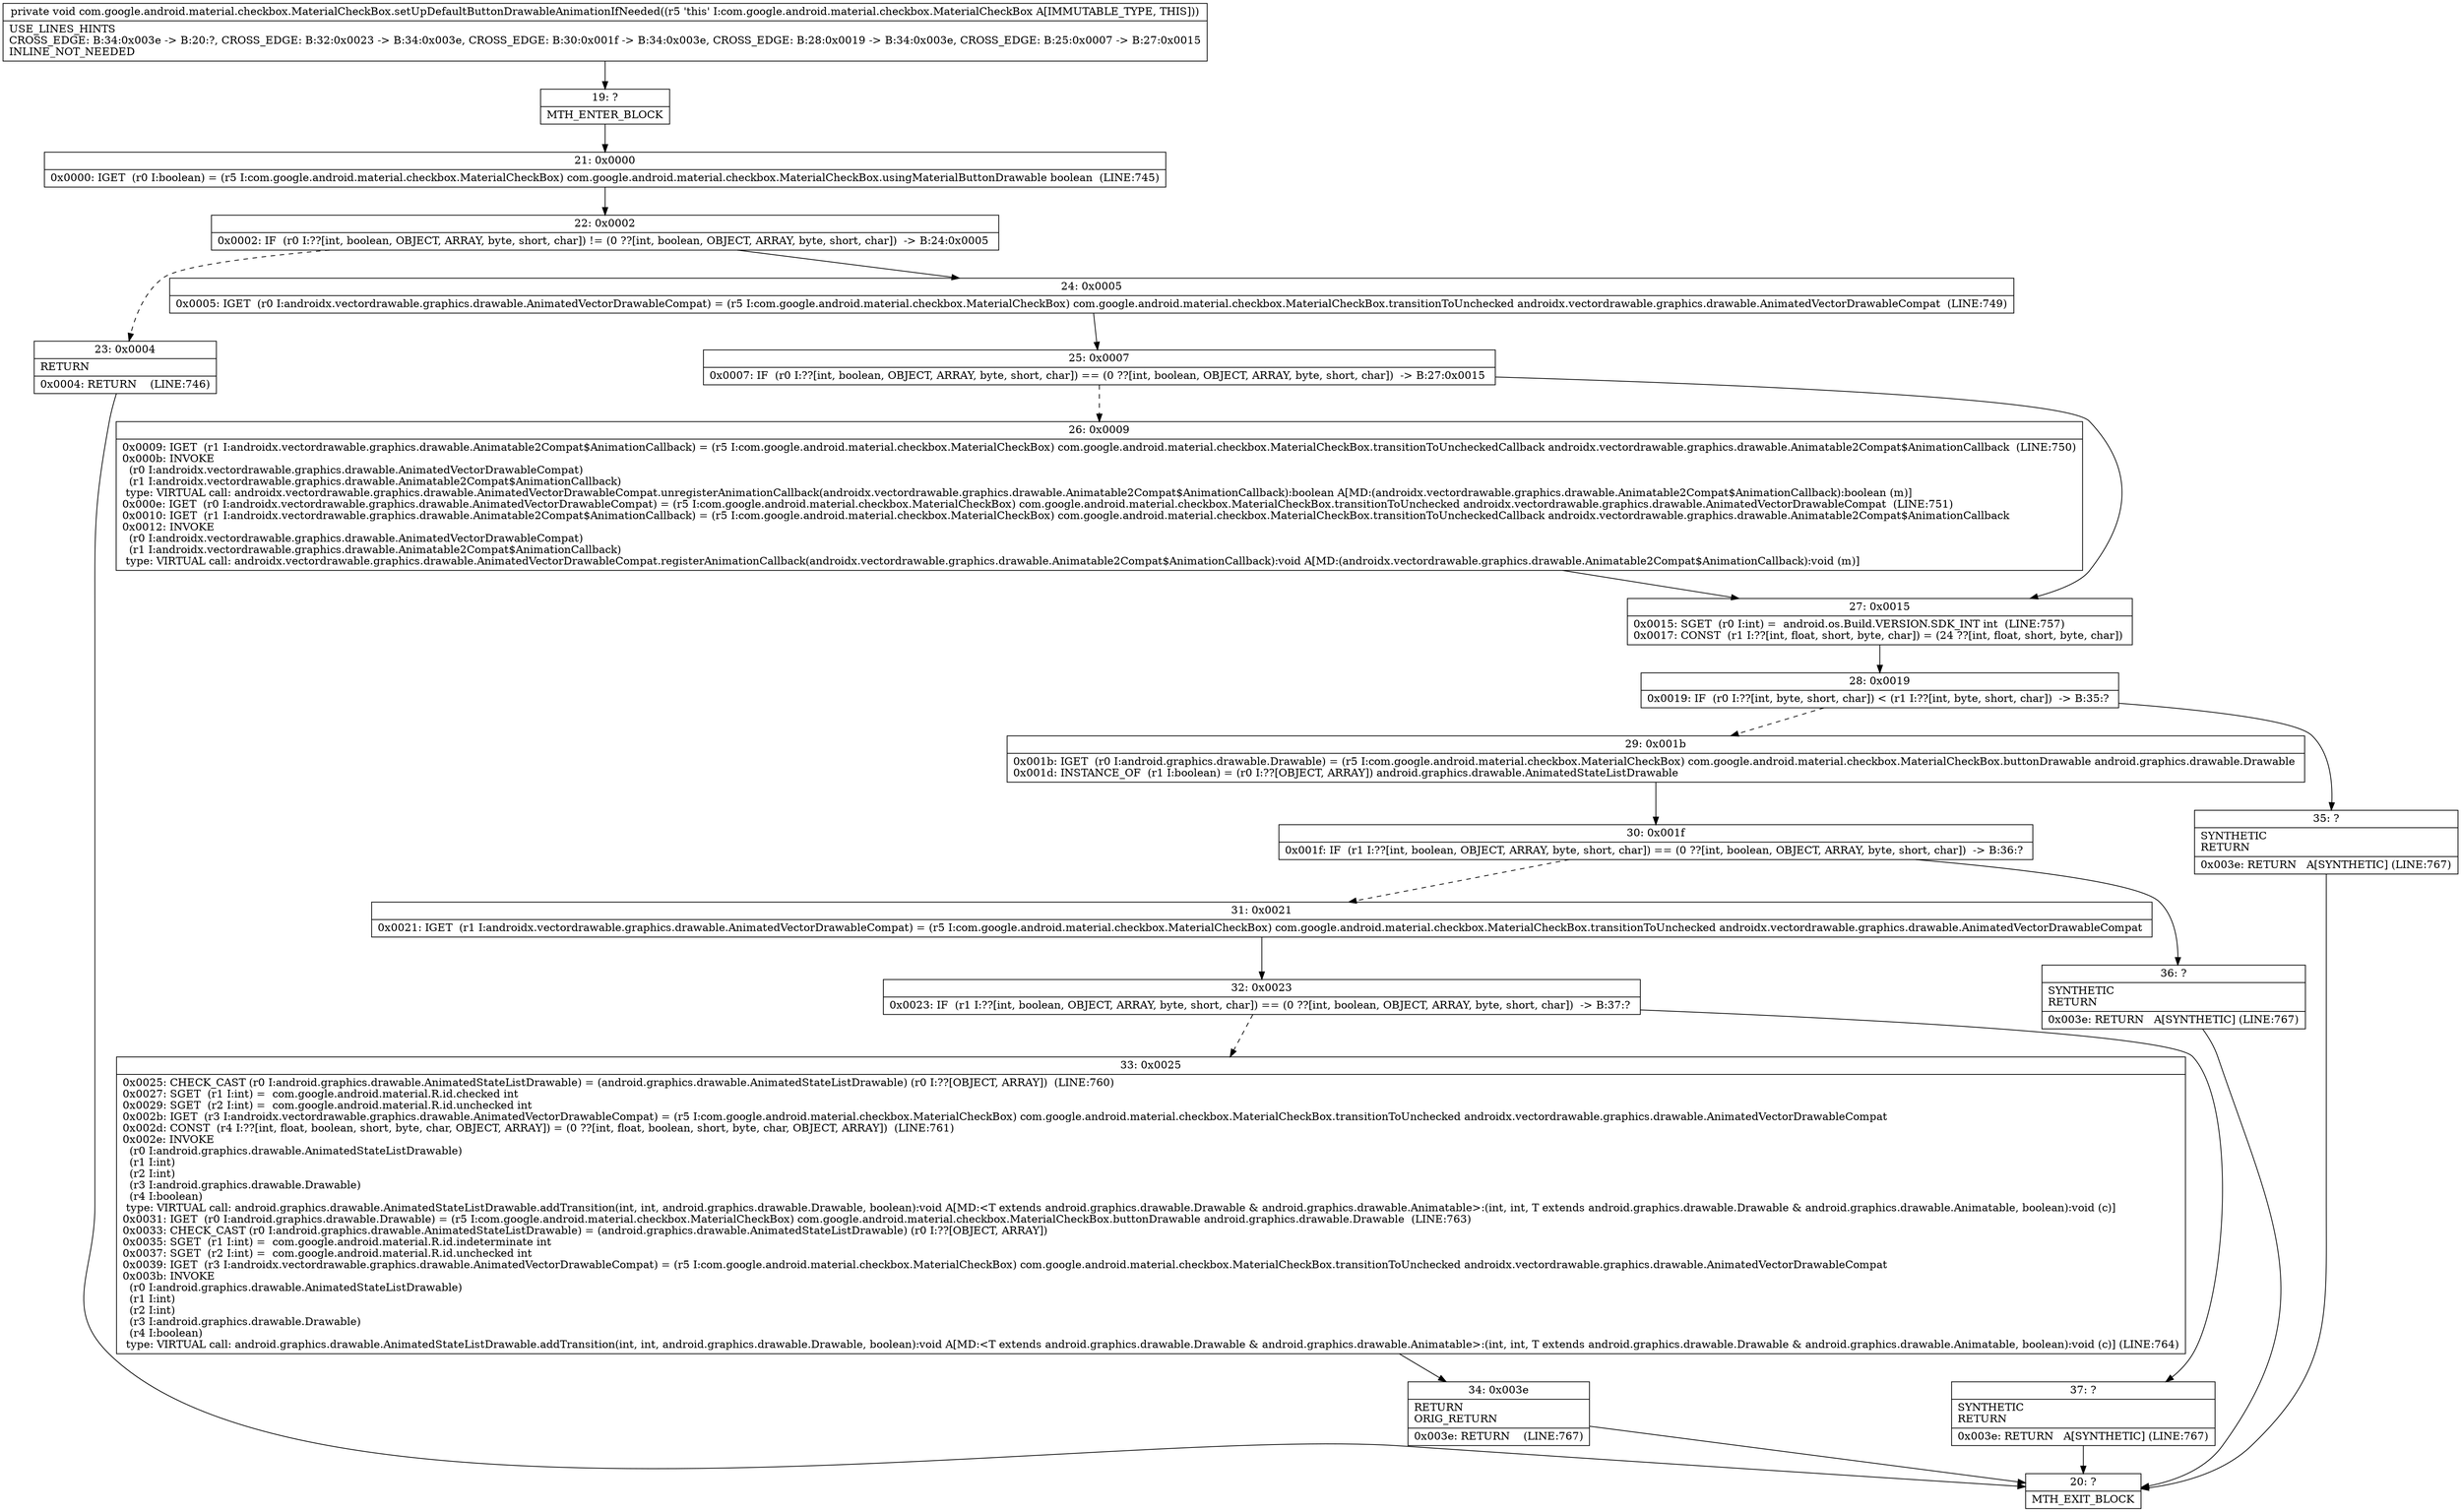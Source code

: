 digraph "CFG forcom.google.android.material.checkbox.MaterialCheckBox.setUpDefaultButtonDrawableAnimationIfNeeded()V" {
Node_19 [shape=record,label="{19\:\ ?|MTH_ENTER_BLOCK\l}"];
Node_21 [shape=record,label="{21\:\ 0x0000|0x0000: IGET  (r0 I:boolean) = (r5 I:com.google.android.material.checkbox.MaterialCheckBox) com.google.android.material.checkbox.MaterialCheckBox.usingMaterialButtonDrawable boolean  (LINE:745)\l}"];
Node_22 [shape=record,label="{22\:\ 0x0002|0x0002: IF  (r0 I:??[int, boolean, OBJECT, ARRAY, byte, short, char]) != (0 ??[int, boolean, OBJECT, ARRAY, byte, short, char])  \-\> B:24:0x0005 \l}"];
Node_23 [shape=record,label="{23\:\ 0x0004|RETURN\l|0x0004: RETURN    (LINE:746)\l}"];
Node_20 [shape=record,label="{20\:\ ?|MTH_EXIT_BLOCK\l}"];
Node_24 [shape=record,label="{24\:\ 0x0005|0x0005: IGET  (r0 I:androidx.vectordrawable.graphics.drawable.AnimatedVectorDrawableCompat) = (r5 I:com.google.android.material.checkbox.MaterialCheckBox) com.google.android.material.checkbox.MaterialCheckBox.transitionToUnchecked androidx.vectordrawable.graphics.drawable.AnimatedVectorDrawableCompat  (LINE:749)\l}"];
Node_25 [shape=record,label="{25\:\ 0x0007|0x0007: IF  (r0 I:??[int, boolean, OBJECT, ARRAY, byte, short, char]) == (0 ??[int, boolean, OBJECT, ARRAY, byte, short, char])  \-\> B:27:0x0015 \l}"];
Node_26 [shape=record,label="{26\:\ 0x0009|0x0009: IGET  (r1 I:androidx.vectordrawable.graphics.drawable.Animatable2Compat$AnimationCallback) = (r5 I:com.google.android.material.checkbox.MaterialCheckBox) com.google.android.material.checkbox.MaterialCheckBox.transitionToUncheckedCallback androidx.vectordrawable.graphics.drawable.Animatable2Compat$AnimationCallback  (LINE:750)\l0x000b: INVOKE  \l  (r0 I:androidx.vectordrawable.graphics.drawable.AnimatedVectorDrawableCompat)\l  (r1 I:androidx.vectordrawable.graphics.drawable.Animatable2Compat$AnimationCallback)\l type: VIRTUAL call: androidx.vectordrawable.graphics.drawable.AnimatedVectorDrawableCompat.unregisterAnimationCallback(androidx.vectordrawable.graphics.drawable.Animatable2Compat$AnimationCallback):boolean A[MD:(androidx.vectordrawable.graphics.drawable.Animatable2Compat$AnimationCallback):boolean (m)]\l0x000e: IGET  (r0 I:androidx.vectordrawable.graphics.drawable.AnimatedVectorDrawableCompat) = (r5 I:com.google.android.material.checkbox.MaterialCheckBox) com.google.android.material.checkbox.MaterialCheckBox.transitionToUnchecked androidx.vectordrawable.graphics.drawable.AnimatedVectorDrawableCompat  (LINE:751)\l0x0010: IGET  (r1 I:androidx.vectordrawable.graphics.drawable.Animatable2Compat$AnimationCallback) = (r5 I:com.google.android.material.checkbox.MaterialCheckBox) com.google.android.material.checkbox.MaterialCheckBox.transitionToUncheckedCallback androidx.vectordrawable.graphics.drawable.Animatable2Compat$AnimationCallback \l0x0012: INVOKE  \l  (r0 I:androidx.vectordrawable.graphics.drawable.AnimatedVectorDrawableCompat)\l  (r1 I:androidx.vectordrawable.graphics.drawable.Animatable2Compat$AnimationCallback)\l type: VIRTUAL call: androidx.vectordrawable.graphics.drawable.AnimatedVectorDrawableCompat.registerAnimationCallback(androidx.vectordrawable.graphics.drawable.Animatable2Compat$AnimationCallback):void A[MD:(androidx.vectordrawable.graphics.drawable.Animatable2Compat$AnimationCallback):void (m)]\l}"];
Node_27 [shape=record,label="{27\:\ 0x0015|0x0015: SGET  (r0 I:int) =  android.os.Build.VERSION.SDK_INT int  (LINE:757)\l0x0017: CONST  (r1 I:??[int, float, short, byte, char]) = (24 ??[int, float, short, byte, char]) \l}"];
Node_28 [shape=record,label="{28\:\ 0x0019|0x0019: IF  (r0 I:??[int, byte, short, char]) \< (r1 I:??[int, byte, short, char])  \-\> B:35:? \l}"];
Node_29 [shape=record,label="{29\:\ 0x001b|0x001b: IGET  (r0 I:android.graphics.drawable.Drawable) = (r5 I:com.google.android.material.checkbox.MaterialCheckBox) com.google.android.material.checkbox.MaterialCheckBox.buttonDrawable android.graphics.drawable.Drawable \l0x001d: INSTANCE_OF  (r1 I:boolean) = (r0 I:??[OBJECT, ARRAY]) android.graphics.drawable.AnimatedStateListDrawable \l}"];
Node_30 [shape=record,label="{30\:\ 0x001f|0x001f: IF  (r1 I:??[int, boolean, OBJECT, ARRAY, byte, short, char]) == (0 ??[int, boolean, OBJECT, ARRAY, byte, short, char])  \-\> B:36:? \l}"];
Node_31 [shape=record,label="{31\:\ 0x0021|0x0021: IGET  (r1 I:androidx.vectordrawable.graphics.drawable.AnimatedVectorDrawableCompat) = (r5 I:com.google.android.material.checkbox.MaterialCheckBox) com.google.android.material.checkbox.MaterialCheckBox.transitionToUnchecked androidx.vectordrawable.graphics.drawable.AnimatedVectorDrawableCompat \l}"];
Node_32 [shape=record,label="{32\:\ 0x0023|0x0023: IF  (r1 I:??[int, boolean, OBJECT, ARRAY, byte, short, char]) == (0 ??[int, boolean, OBJECT, ARRAY, byte, short, char])  \-\> B:37:? \l}"];
Node_33 [shape=record,label="{33\:\ 0x0025|0x0025: CHECK_CAST (r0 I:android.graphics.drawable.AnimatedStateListDrawable) = (android.graphics.drawable.AnimatedStateListDrawable) (r0 I:??[OBJECT, ARRAY])  (LINE:760)\l0x0027: SGET  (r1 I:int) =  com.google.android.material.R.id.checked int \l0x0029: SGET  (r2 I:int) =  com.google.android.material.R.id.unchecked int \l0x002b: IGET  (r3 I:androidx.vectordrawable.graphics.drawable.AnimatedVectorDrawableCompat) = (r5 I:com.google.android.material.checkbox.MaterialCheckBox) com.google.android.material.checkbox.MaterialCheckBox.transitionToUnchecked androidx.vectordrawable.graphics.drawable.AnimatedVectorDrawableCompat \l0x002d: CONST  (r4 I:??[int, float, boolean, short, byte, char, OBJECT, ARRAY]) = (0 ??[int, float, boolean, short, byte, char, OBJECT, ARRAY])  (LINE:761)\l0x002e: INVOKE  \l  (r0 I:android.graphics.drawable.AnimatedStateListDrawable)\l  (r1 I:int)\l  (r2 I:int)\l  (r3 I:android.graphics.drawable.Drawable)\l  (r4 I:boolean)\l type: VIRTUAL call: android.graphics.drawable.AnimatedStateListDrawable.addTransition(int, int, android.graphics.drawable.Drawable, boolean):void A[MD:\<T extends android.graphics.drawable.Drawable & android.graphics.drawable.Animatable\>:(int, int, T extends android.graphics.drawable.Drawable & android.graphics.drawable.Animatable, boolean):void (c)]\l0x0031: IGET  (r0 I:android.graphics.drawable.Drawable) = (r5 I:com.google.android.material.checkbox.MaterialCheckBox) com.google.android.material.checkbox.MaterialCheckBox.buttonDrawable android.graphics.drawable.Drawable  (LINE:763)\l0x0033: CHECK_CAST (r0 I:android.graphics.drawable.AnimatedStateListDrawable) = (android.graphics.drawable.AnimatedStateListDrawable) (r0 I:??[OBJECT, ARRAY]) \l0x0035: SGET  (r1 I:int) =  com.google.android.material.R.id.indeterminate int \l0x0037: SGET  (r2 I:int) =  com.google.android.material.R.id.unchecked int \l0x0039: IGET  (r3 I:androidx.vectordrawable.graphics.drawable.AnimatedVectorDrawableCompat) = (r5 I:com.google.android.material.checkbox.MaterialCheckBox) com.google.android.material.checkbox.MaterialCheckBox.transitionToUnchecked androidx.vectordrawable.graphics.drawable.AnimatedVectorDrawableCompat \l0x003b: INVOKE  \l  (r0 I:android.graphics.drawable.AnimatedStateListDrawable)\l  (r1 I:int)\l  (r2 I:int)\l  (r3 I:android.graphics.drawable.Drawable)\l  (r4 I:boolean)\l type: VIRTUAL call: android.graphics.drawable.AnimatedStateListDrawable.addTransition(int, int, android.graphics.drawable.Drawable, boolean):void A[MD:\<T extends android.graphics.drawable.Drawable & android.graphics.drawable.Animatable\>:(int, int, T extends android.graphics.drawable.Drawable & android.graphics.drawable.Animatable, boolean):void (c)] (LINE:764)\l}"];
Node_34 [shape=record,label="{34\:\ 0x003e|RETURN\lORIG_RETURN\l|0x003e: RETURN    (LINE:767)\l}"];
Node_37 [shape=record,label="{37\:\ ?|SYNTHETIC\lRETURN\l|0x003e: RETURN   A[SYNTHETIC] (LINE:767)\l}"];
Node_36 [shape=record,label="{36\:\ ?|SYNTHETIC\lRETURN\l|0x003e: RETURN   A[SYNTHETIC] (LINE:767)\l}"];
Node_35 [shape=record,label="{35\:\ ?|SYNTHETIC\lRETURN\l|0x003e: RETURN   A[SYNTHETIC] (LINE:767)\l}"];
MethodNode[shape=record,label="{private void com.google.android.material.checkbox.MaterialCheckBox.setUpDefaultButtonDrawableAnimationIfNeeded((r5 'this' I:com.google.android.material.checkbox.MaterialCheckBox A[IMMUTABLE_TYPE, THIS]))  | USE_LINES_HINTS\lCROSS_EDGE: B:34:0x003e \-\> B:20:?, CROSS_EDGE: B:32:0x0023 \-\> B:34:0x003e, CROSS_EDGE: B:30:0x001f \-\> B:34:0x003e, CROSS_EDGE: B:28:0x0019 \-\> B:34:0x003e, CROSS_EDGE: B:25:0x0007 \-\> B:27:0x0015\lINLINE_NOT_NEEDED\l}"];
MethodNode -> Node_19;Node_19 -> Node_21;
Node_21 -> Node_22;
Node_22 -> Node_23[style=dashed];
Node_22 -> Node_24;
Node_23 -> Node_20;
Node_24 -> Node_25;
Node_25 -> Node_26[style=dashed];
Node_25 -> Node_27;
Node_26 -> Node_27;
Node_27 -> Node_28;
Node_28 -> Node_29[style=dashed];
Node_28 -> Node_35;
Node_29 -> Node_30;
Node_30 -> Node_31[style=dashed];
Node_30 -> Node_36;
Node_31 -> Node_32;
Node_32 -> Node_33[style=dashed];
Node_32 -> Node_37;
Node_33 -> Node_34;
Node_34 -> Node_20;
Node_37 -> Node_20;
Node_36 -> Node_20;
Node_35 -> Node_20;
}

